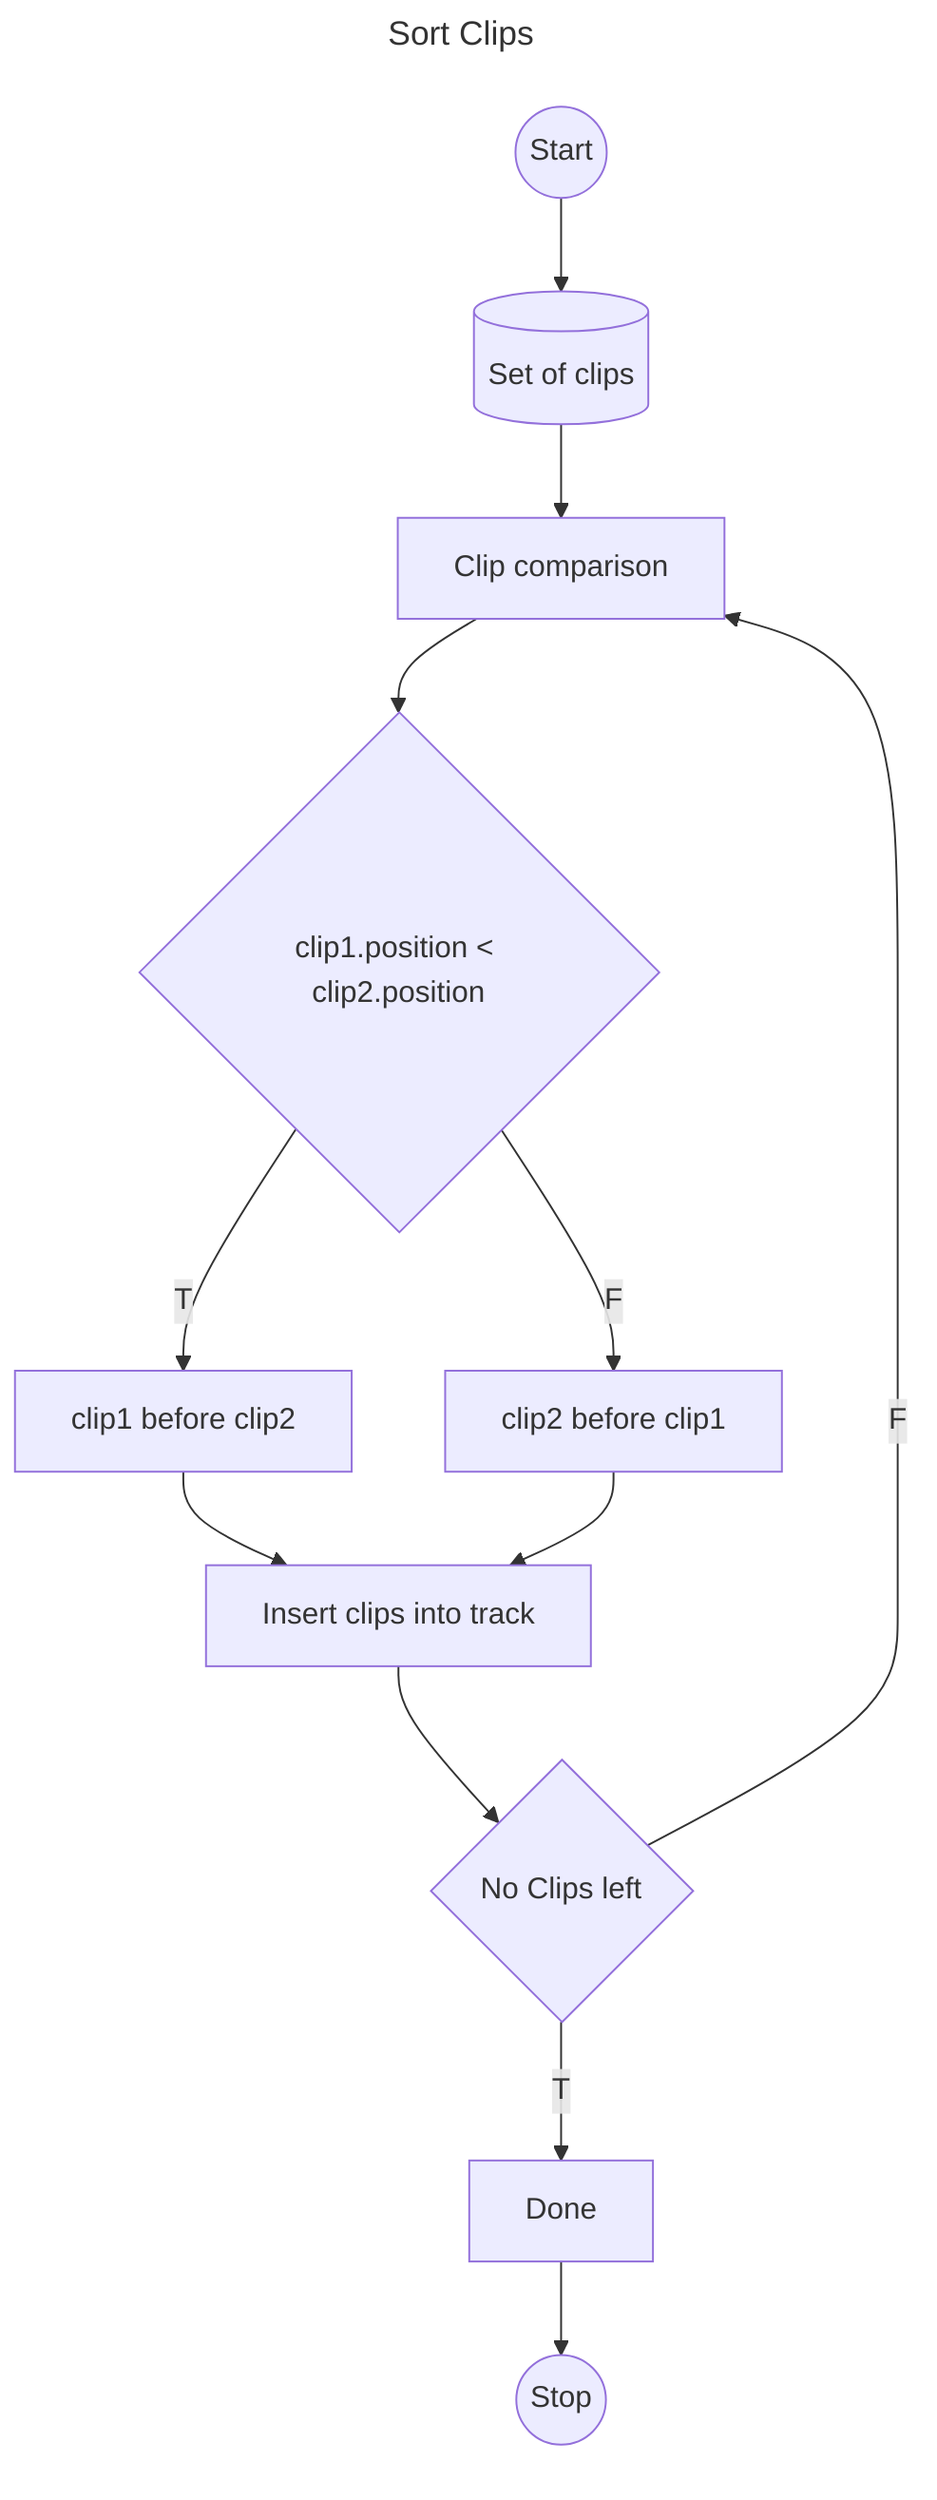 ---
title: Sort Clips
---
flowchart
    A((Start))
    A-->structure[(Set of clips)]
    structure-->ClipComparison[Clip comparison]
    ClipComparison-->condition{clip1.position < clip2.position}
    condition-->|T|sort1[clip1 before clip2]
    condition-->|F|sort2[clip2 before clip1]
    InsertClips[Insert clips into track]
    sort1-->InsertClips
    sort2-->InsertClips
    InsertClips-->ifDone{No Clips left}
    ifDone-->|T|done[Done]
    ifDone-->|F|ClipComparison
    done-->B((Stop))